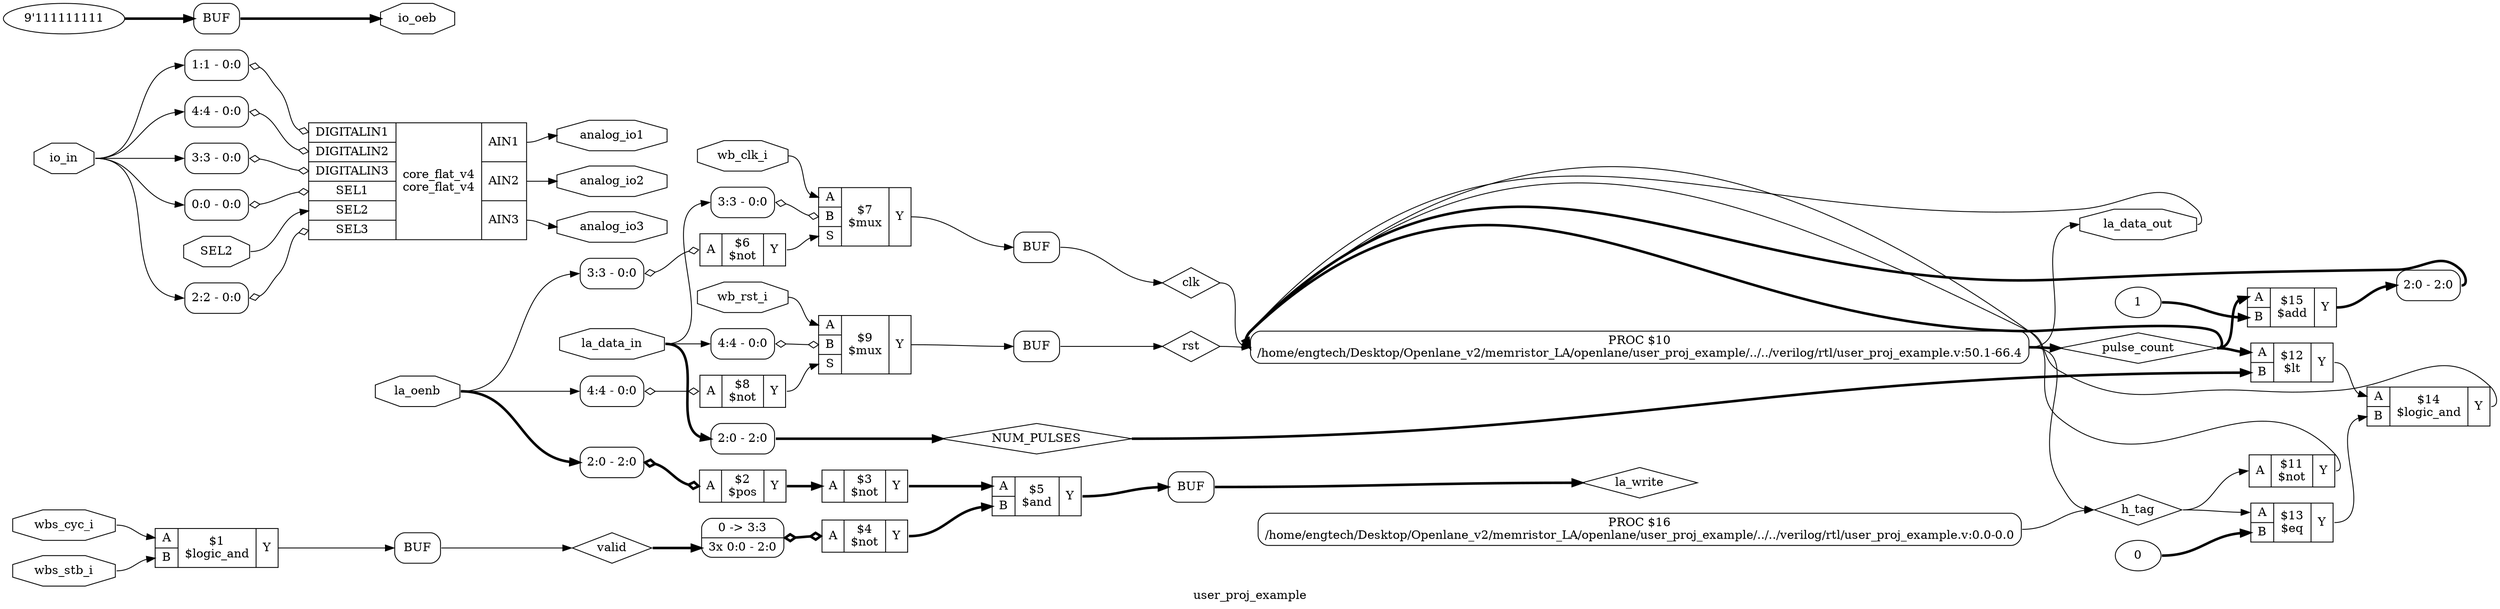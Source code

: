 digraph "user_proj_example" {
label="user_proj_example";
rankdir="LR";
remincross=true;
n19 [ shape=diamond, label="la_write", color="black", fontcolor="black" ];
n20 [ shape=diamond, label="valid", color="black", fontcolor="black" ];
n21 [ shape=diamond, label="pulse_count", color="black", fontcolor="black" ];
n22 [ shape=diamond, label="h_tag", color="black", fontcolor="black" ];
n23 [ shape=diamond, label="NUM_PULSES", color="black", fontcolor="black" ];
n24 [ shape=diamond, label="rst", color="black", fontcolor="black" ];
n25 [ shape=diamond, label="clk", color="black", fontcolor="black" ];
n26 [ shape=octagon, label="analog_io3", color="black", fontcolor="black" ];
n27 [ shape=octagon, label="analog_io2", color="black", fontcolor="black" ];
n28 [ shape=octagon, label="analog_io1", color="black", fontcolor="black" ];
n29 [ shape=octagon, label="SEL2", color="black", fontcolor="black" ];
n30 [ shape=octagon, label="io_in", color="black", fontcolor="black" ];
n31 [ shape=octagon, label="io_oeb", color="black", fontcolor="black" ];
n32 [ shape=octagon, label="la_oenb", color="black", fontcolor="black" ];
n33 [ shape=octagon, label="la_data_out", color="black", fontcolor="black" ];
n34 [ shape=octagon, label="la_data_in", color="black", fontcolor="black" ];
n35 [ shape=octagon, label="wbs_cyc_i", color="black", fontcolor="black" ];
n36 [ shape=octagon, label="wbs_stb_i", color="black", fontcolor="black" ];
n37 [ shape=octagon, label="wb_rst_i", color="black", fontcolor="black" ];
n38 [ shape=octagon, label="wb_clk_i", color="black", fontcolor="black" ];
c47 [ shape=record, label="{{<p39> DIGITALIN1|<p40> DIGITALIN2|<p41> DIGITALIN3|<p42> SEL1|<p29> SEL2|<p43> SEL3}|core_flat_v4\ncore_flat_v4|{<p44> AIN1|<p45> AIN2|<p46> AIN3}}",  ];
x0 [ shape=record, style=rounded, label="<s0> 4:4 - 0:0 ", color="black", fontcolor="black" ];
x0:e -> c47:p40:w [arrowhead=odiamond, arrowtail=odiamond, dir=both, color="black", fontcolor="black", label=""];
x1 [ shape=record, style=rounded, label="<s0> 3:3 - 0:0 ", color="black", fontcolor="black" ];
x1:e -> c47:p41:w [arrowhead=odiamond, arrowtail=odiamond, dir=both, color="black", fontcolor="black", label=""];
x2 [ shape=record, style=rounded, label="<s0> 2:2 - 0:0 ", color="black", fontcolor="black" ];
x2:e -> c47:p43:w [arrowhead=odiamond, arrowtail=odiamond, dir=both, color="black", fontcolor="black", label=""];
x3 [ shape=record, style=rounded, label="<s0> 1:1 - 0:0 ", color="black", fontcolor="black" ];
x3:e -> c47:p39:w [arrowhead=odiamond, arrowtail=odiamond, dir=both, color="black", fontcolor="black", label=""];
x4 [ shape=record, style=rounded, label="<s0> 0:0 - 0:0 ", color="black", fontcolor="black" ];
x4:e -> c47:p42:w [arrowhead=odiamond, arrowtail=odiamond, dir=both, color="black", fontcolor="black", label=""];
v5 [ label="1" ];
c51 [ shape=record, label="{{<p48> A|<p49> B}|$15\n$add|{<p50> Y}}",  ];
c52 [ shape=record, label="{{<p48> A|<p49> B}|$14\n$logic_and|{<p50> Y}}",  ];
v6 [ label="0" ];
c53 [ shape=record, label="{{<p48> A|<p49> B}|$13\n$eq|{<p50> Y}}",  ];
c54 [ shape=record, label="{{<p48> A|<p49> B}|$12\n$lt|{<p50> Y}}",  ];
c55 [ shape=record, label="{{<p48> A}|$11\n$not|{<p50> Y}}",  ];
c57 [ shape=record, label="{{<p48> A|<p49> B|<p56> S}|$9\n$mux|{<p50> Y}}",  ];
x7 [ shape=record, style=rounded, label="<s0> 4:4 - 0:0 ", color="black", fontcolor="black" ];
x7:e -> c57:p49:w [arrowhead=odiamond, arrowtail=odiamond, dir=both, color="black", fontcolor="black", label=""];
c58 [ shape=record, label="{{<p48> A}|$8\n$not|{<p50> Y}}",  ];
x8 [ shape=record, style=rounded, label="<s0> 4:4 - 0:0 ", color="black", fontcolor="black" ];
x8:e -> c58:p48:w [arrowhead=odiamond, arrowtail=odiamond, dir=both, color="black", fontcolor="black", label=""];
c59 [ shape=record, label="{{<p48> A|<p49> B|<p56> S}|$7\n$mux|{<p50> Y}}",  ];
x9 [ shape=record, style=rounded, label="<s0> 3:3 - 0:0 ", color="black", fontcolor="black" ];
x9:e -> c59:p49:w [arrowhead=odiamond, arrowtail=odiamond, dir=both, color="black", fontcolor="black", label=""];
c60 [ shape=record, label="{{<p48> A}|$6\n$not|{<p50> Y}}",  ];
x10 [ shape=record, style=rounded, label="<s0> 3:3 - 0:0 ", color="black", fontcolor="black" ];
x10:e -> c60:p48:w [arrowhead=odiamond, arrowtail=odiamond, dir=both, color="black", fontcolor="black", label=""];
c61 [ shape=record, label="{{<p48> A|<p49> B}|$5\n$and|{<p50> Y}}",  ];
c62 [ shape=record, label="{{<p48> A}|$4\n$not|{<p50> Y}}",  ];
x11 [ shape=record, style=rounded, label="0 -&gt; 3:3 |<s2> 3x 0:0 - 2:0 ", color="black", fontcolor="black" ];
x11:e -> c62:p48:w [arrowhead=odiamond, arrowtail=odiamond, dir=both, color="black", fontcolor="black", style="setlinewidth(3)", label=""];
c63 [ shape=record, label="{{<p48> A}|$3\n$not|{<p50> Y}}",  ];
c64 [ shape=record, label="{{<p48> A}|$2\n$pos|{<p50> Y}}",  ];
x12 [ shape=record, style=rounded, label="<s0> 2:0 - 2:0 ", color="black", fontcolor="black" ];
x12:e -> c64:p48:w [arrowhead=odiamond, arrowtail=odiamond, dir=both, color="black", fontcolor="black", style="setlinewidth(3)", label=""];
c65 [ shape=record, label="{{<p48> A|<p49> B}|$1\n$logic_and|{<p50> Y}}",  ];
p13 [shape=box, style=rounded, label="PROC $16\n/home/engtech/Desktop/Openlane_v2/memristor_LA/openlane/user_proj_example/../../verilog/rtl/user_proj_example.v:0.0-0.0"];
x15 [ shape=record, style=rounded, label="<s0> 2:0 - 2:0 ", color="black", fontcolor="black" ];
p14 [shape=box, style=rounded, label="PROC $10\n/home/engtech/Desktop/Openlane_v2/memristor_LA/openlane/user_proj_example/../../verilog/rtl/user_proj_example.v:50.1-66.4"];
v16 [ label="9'111111111" ];
x17 [shape=box, style=rounded, label="BUF", ];
x18 [ shape=record, style=rounded, label="<s0> 2:0 - 2:0 ", color="black", fontcolor="black" ];
x19 [shape=box, style=rounded, label="BUF", ];
x20 [shape=box, style=rounded, label="BUF", ];
x21 [shape=box, style=rounded, label="BUF", ];
x22 [shape=box, style=rounded, label="BUF", ];
c57:p50:e -> x22:w [color="black", fontcolor="black", label=""];
c58:p50:e -> c57:p56:w [color="black", fontcolor="black", label=""];
c59:p50:e -> x21:w [color="black", fontcolor="black", label=""];
c60:p50:e -> c59:p56:w [color="black", fontcolor="black", label=""];
c61:p50:e -> x20:w [color="black", fontcolor="black", style="setlinewidth(3)", label=""];
c62:p50:e -> c61:p49:w [color="black", fontcolor="black", style="setlinewidth(3)", label=""];
c63:p50:e -> c61:p48:w [color="black", fontcolor="black", style="setlinewidth(3)", label=""];
c64:p50:e -> c63:p48:w [color="black", fontcolor="black", style="setlinewidth(3)", label=""];
c65:p50:e -> x19:w [color="black", fontcolor="black", label=""];
x20:e -> n19:w [color="black", fontcolor="black", style="setlinewidth(3)", label=""];
c51:p50:e -> x15:s0:w [color="black", fontcolor="black", style="setlinewidth(3)", label=""];
x19:e -> n20:w [color="black", fontcolor="black", label=""];
n20:e -> x11:s2:w [color="black", fontcolor="black", style="setlinewidth(3)", label=""];
p14:e -> n21:w [color="black", fontcolor="black", style="setlinewidth(3)", label=""];
n21:e -> c51:p48:w [color="black", fontcolor="black", style="setlinewidth(3)", label=""];
n21:e -> c54:p48:w [color="black", fontcolor="black", style="setlinewidth(3)", label=""];
n21:e -> p14:w [color="black", fontcolor="black", style="setlinewidth(3)", label=""];
p13:e -> n22:w [color="black", fontcolor="black", label=""];
p14:e -> n22:w [color="black", fontcolor="black", label=""];
n22:e -> c53:p48:w [color="black", fontcolor="black", label=""];
n22:e -> c55:p48:w [color="black", fontcolor="black", label=""];
x18:e -> n23:w [color="black", fontcolor="black", style="setlinewidth(3)", label=""];
n23:e -> c54:p49:w [color="black", fontcolor="black", style="setlinewidth(3)", label=""];
x22:e -> n24:w [color="black", fontcolor="black", label=""];
n24:e -> p14:w [color="black", fontcolor="black", label=""];
x21:e -> n25:w [color="black", fontcolor="black", label=""];
n25:e -> p14:w [color="black", fontcolor="black", label=""];
c47:p46:e -> n26:w [color="black", fontcolor="black", label=""];
c47:p45:e -> n27:w [color="black", fontcolor="black", label=""];
c47:p44:e -> n28:w [color="black", fontcolor="black", label=""];
n29:e -> c47:p29:w [color="black", fontcolor="black", label=""];
c52:p50:e -> p14:w [color="black", fontcolor="black", label=""];
n30:e -> x0:s0:w [color="black", fontcolor="black", label=""];
n30:e -> x1:s0:w [color="black", fontcolor="black", label=""];
n30:e -> x2:s0:w [color="black", fontcolor="black", label=""];
n30:e -> x3:s0:w [color="black", fontcolor="black", label=""];
n30:e -> x4:s0:w [color="black", fontcolor="black", label=""];
x17:e -> n31:w [color="black", fontcolor="black", style="setlinewidth(3)", label=""];
n32:e -> x10:s0:w [color="black", fontcolor="black", label=""];
n32:e -> x12:s0:w [color="black", fontcolor="black", style="setlinewidth(3)", label=""];
n32:e -> x8:s0:w [color="black", fontcolor="black", label=""];
p14:e -> n33:w [color="black", fontcolor="black", label=""];
n33:e -> p14:w [color="black", fontcolor="black", label=""];
n34:e -> x18:s0:w [color="black", fontcolor="black", style="setlinewidth(3)", label=""];
n34:e -> x7:s0:w [color="black", fontcolor="black", label=""];
n34:e -> x9:s0:w [color="black", fontcolor="black", label=""];
n35:e -> c65:p48:w [color="black", fontcolor="black", label=""];
n36:e -> c65:p49:w [color="black", fontcolor="black", label=""];
n37:e -> c57:p48:w [color="black", fontcolor="black", label=""];
n38:e -> c59:p48:w [color="black", fontcolor="black", label=""];
c53:p50:e -> c52:p49:w [color="black", fontcolor="black", label=""];
c54:p50:e -> c52:p48:w [color="black", fontcolor="black", label=""];
c55:p50:e -> p14:w [color="black", fontcolor="black", label=""];
v16:e -> x17:w [color="black", fontcolor="black", style="setlinewidth(3)", label=""];
v5:e -> c51:p49:w [color="black", fontcolor="black", style="setlinewidth(3)", label=""];
v6:e -> c53:p49:w [color="black", fontcolor="black", style="setlinewidth(3)", label=""];
x15:e -> p14:w [color="black", fontcolor="black", style="setlinewidth(3)", label=""];
}
